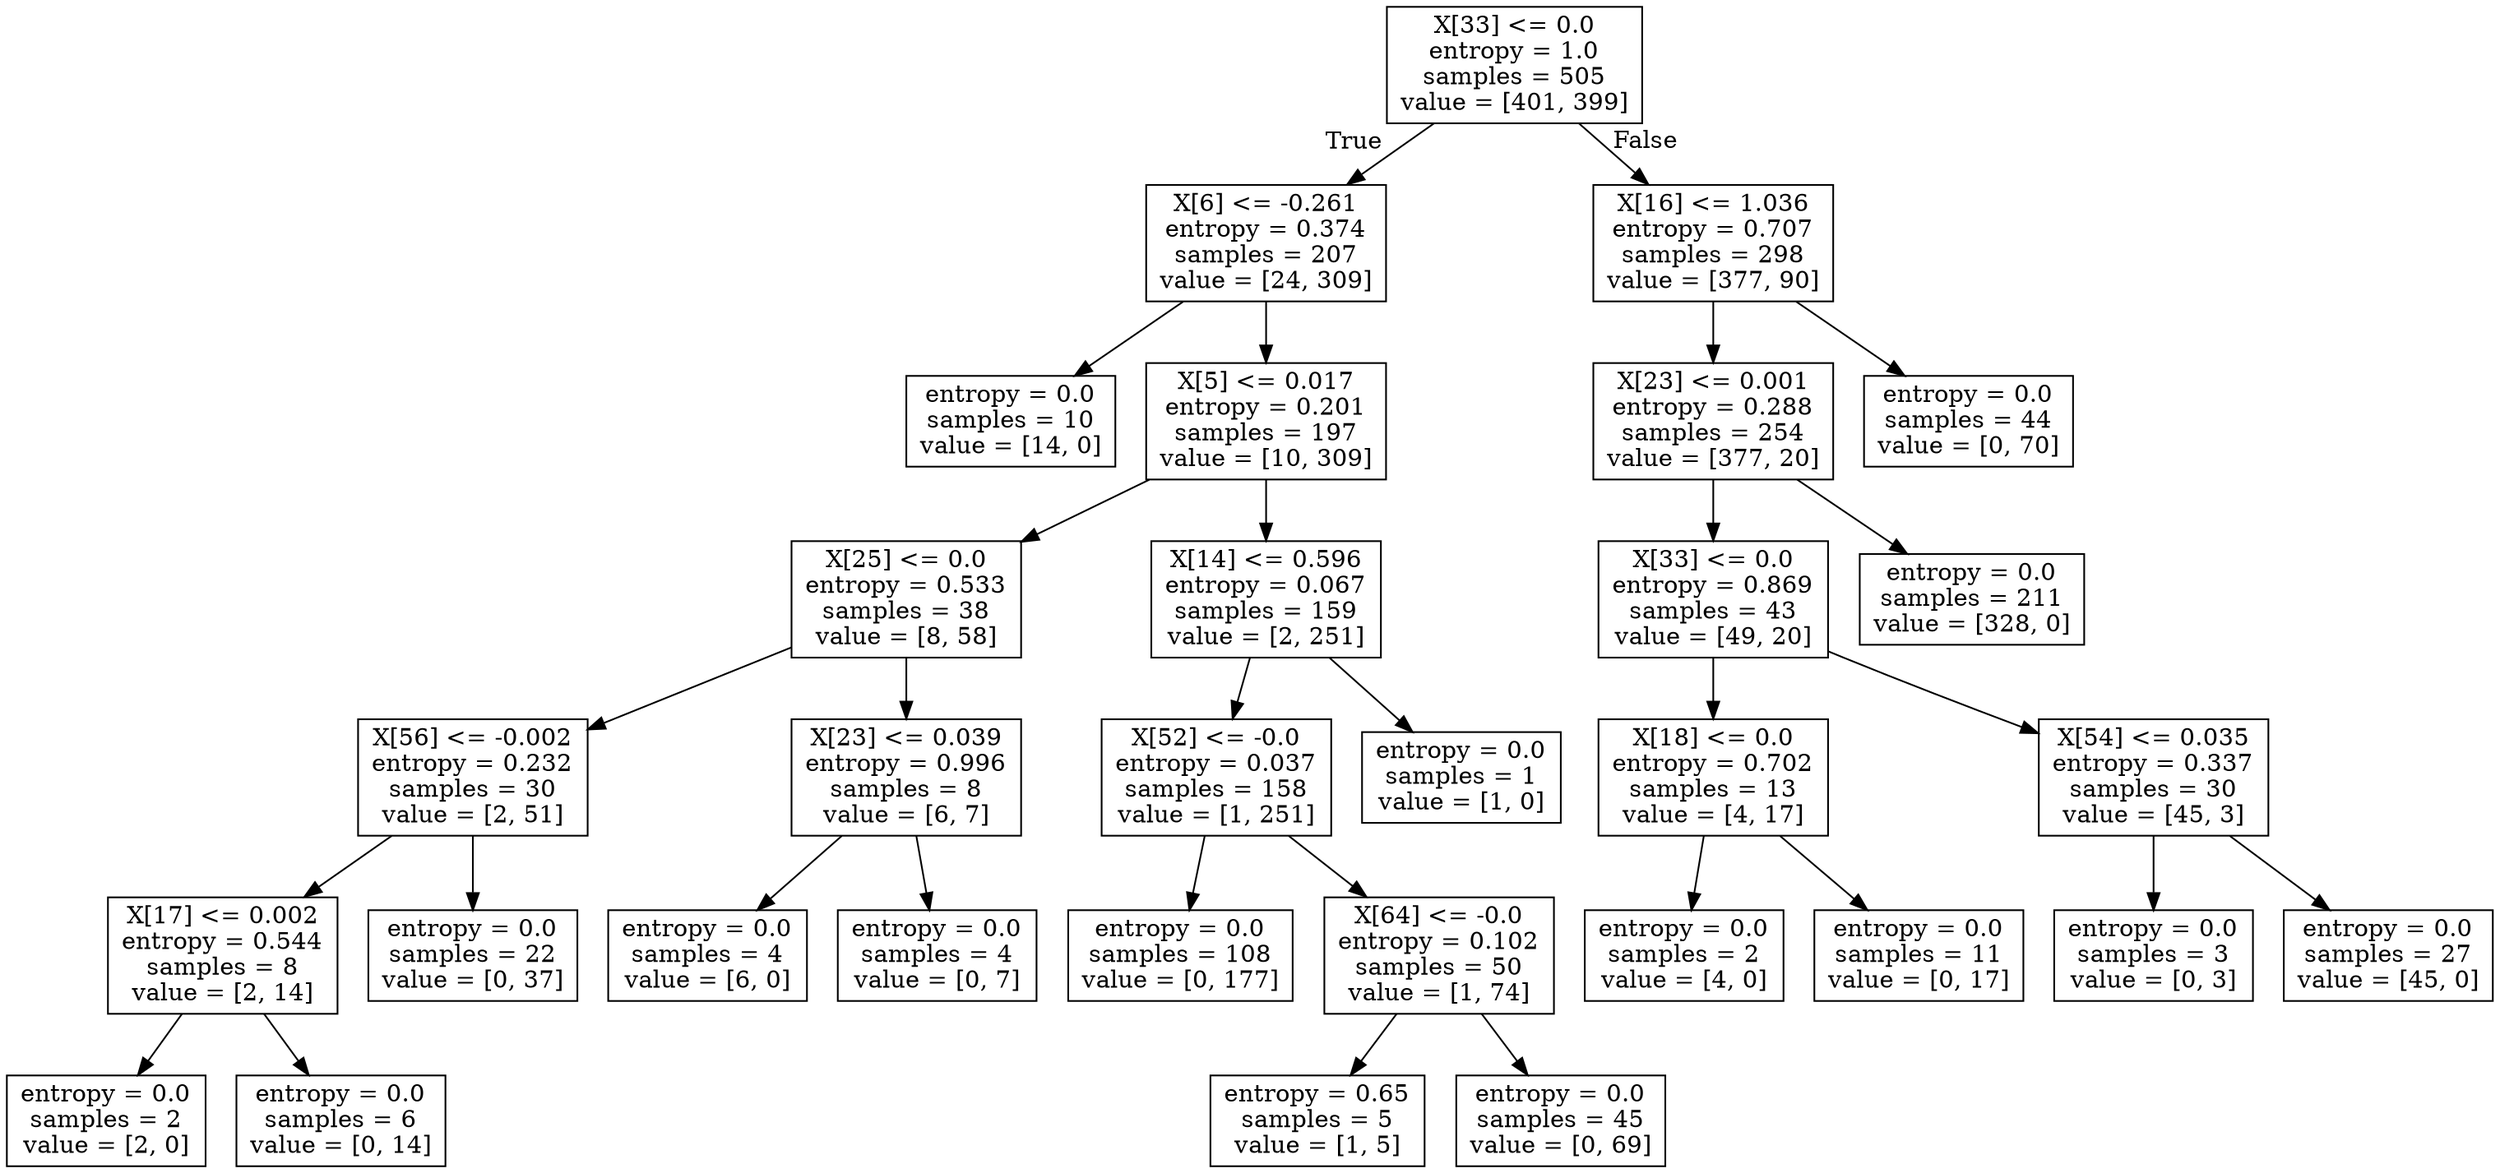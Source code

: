 digraph Tree {
node [shape=box] ;
0 [label="X[33] <= 0.0\nentropy = 1.0\nsamples = 505\nvalue = [401, 399]"] ;
1 [label="X[6] <= -0.261\nentropy = 0.374\nsamples = 207\nvalue = [24, 309]"] ;
0 -> 1 [labeldistance=2.5, labelangle=45, headlabel="True"] ;
2 [label="entropy = 0.0\nsamples = 10\nvalue = [14, 0]"] ;
1 -> 2 ;
3 [label="X[5] <= 0.017\nentropy = 0.201\nsamples = 197\nvalue = [10, 309]"] ;
1 -> 3 ;
4 [label="X[25] <= 0.0\nentropy = 0.533\nsamples = 38\nvalue = [8, 58]"] ;
3 -> 4 ;
5 [label="X[56] <= -0.002\nentropy = 0.232\nsamples = 30\nvalue = [2, 51]"] ;
4 -> 5 ;
6 [label="X[17] <= 0.002\nentropy = 0.544\nsamples = 8\nvalue = [2, 14]"] ;
5 -> 6 ;
7 [label="entropy = 0.0\nsamples = 2\nvalue = [2, 0]"] ;
6 -> 7 ;
8 [label="entropy = 0.0\nsamples = 6\nvalue = [0, 14]"] ;
6 -> 8 ;
9 [label="entropy = 0.0\nsamples = 22\nvalue = [0, 37]"] ;
5 -> 9 ;
10 [label="X[23] <= 0.039\nentropy = 0.996\nsamples = 8\nvalue = [6, 7]"] ;
4 -> 10 ;
11 [label="entropy = 0.0\nsamples = 4\nvalue = [6, 0]"] ;
10 -> 11 ;
12 [label="entropy = 0.0\nsamples = 4\nvalue = [0, 7]"] ;
10 -> 12 ;
13 [label="X[14] <= 0.596\nentropy = 0.067\nsamples = 159\nvalue = [2, 251]"] ;
3 -> 13 ;
14 [label="X[52] <= -0.0\nentropy = 0.037\nsamples = 158\nvalue = [1, 251]"] ;
13 -> 14 ;
15 [label="entropy = 0.0\nsamples = 108\nvalue = [0, 177]"] ;
14 -> 15 ;
16 [label="X[64] <= -0.0\nentropy = 0.102\nsamples = 50\nvalue = [1, 74]"] ;
14 -> 16 ;
17 [label="entropy = 0.65\nsamples = 5\nvalue = [1, 5]"] ;
16 -> 17 ;
18 [label="entropy = 0.0\nsamples = 45\nvalue = [0, 69]"] ;
16 -> 18 ;
19 [label="entropy = 0.0\nsamples = 1\nvalue = [1, 0]"] ;
13 -> 19 ;
20 [label="X[16] <= 1.036\nentropy = 0.707\nsamples = 298\nvalue = [377, 90]"] ;
0 -> 20 [labeldistance=2.5, labelangle=-45, headlabel="False"] ;
21 [label="X[23] <= 0.001\nentropy = 0.288\nsamples = 254\nvalue = [377, 20]"] ;
20 -> 21 ;
22 [label="X[33] <= 0.0\nentropy = 0.869\nsamples = 43\nvalue = [49, 20]"] ;
21 -> 22 ;
23 [label="X[18] <= 0.0\nentropy = 0.702\nsamples = 13\nvalue = [4, 17]"] ;
22 -> 23 ;
24 [label="entropy = 0.0\nsamples = 2\nvalue = [4, 0]"] ;
23 -> 24 ;
25 [label="entropy = 0.0\nsamples = 11\nvalue = [0, 17]"] ;
23 -> 25 ;
26 [label="X[54] <= 0.035\nentropy = 0.337\nsamples = 30\nvalue = [45, 3]"] ;
22 -> 26 ;
27 [label="entropy = 0.0\nsamples = 3\nvalue = [0, 3]"] ;
26 -> 27 ;
28 [label="entropy = 0.0\nsamples = 27\nvalue = [45, 0]"] ;
26 -> 28 ;
29 [label="entropy = 0.0\nsamples = 211\nvalue = [328, 0]"] ;
21 -> 29 ;
30 [label="entropy = 0.0\nsamples = 44\nvalue = [0, 70]"] ;
20 -> 30 ;
}